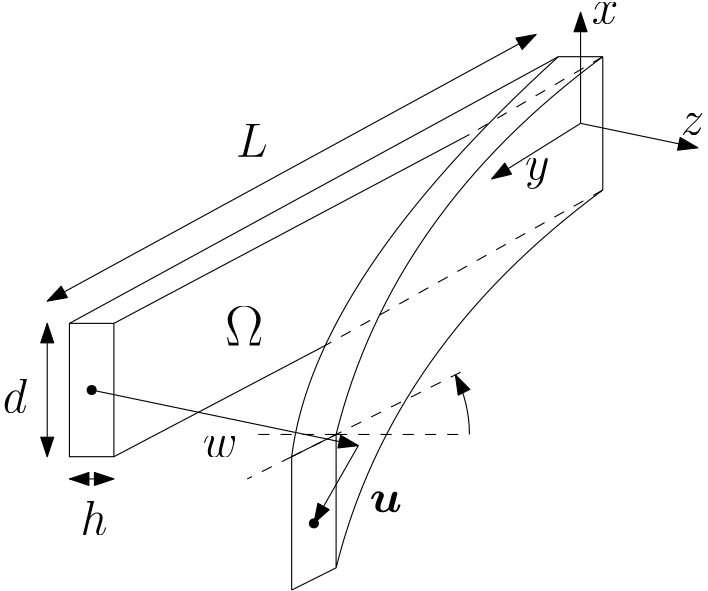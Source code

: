 <?xml version="1.0"?>
<!DOCTYPE ipe SYSTEM "ipe.dtd">
<ipe version="70218" creator="Ipe 7.2.26">
<info created="D:20210929140319" modified="D:20221021152735"/>
<preamble>\usepackage{bm}</preamble>
<ipestyle name="basic">
<symbol name="arrow/arc(spx)">
<path stroke="sym-stroke" fill="sym-stroke" pen="sym-pen">
0 0 m
-1 0.333 l
-1 -0.333 l
h
</path>
</symbol>
<symbol name="arrow/farc(spx)">
<path stroke="sym-stroke" fill="white" pen="sym-pen">
0 0 m
-1 0.333 l
-1 -0.333 l
h
</path>
</symbol>
<symbol name="arrow/ptarc(spx)">
<path stroke="sym-stroke" fill="sym-stroke" pen="sym-pen">
0 0 m
-1 0.333 l
-0.8 0 l
-1 -0.333 l
h
</path>
</symbol>
<symbol name="arrow/fptarc(spx)">
<path stroke="sym-stroke" fill="white" pen="sym-pen">
0 0 m
-1 0.333 l
-0.8 0 l
-1 -0.333 l
h
</path>
</symbol>
<symbol name="mark/circle(sx)" transformations="translations">
<path fill="sym-stroke">
0.6 0 0 0.6 0 0 e
0.4 0 0 0.4 0 0 e
</path>
</symbol>
<symbol name="mark/disk(sx)" transformations="translations">
<path fill="sym-stroke">
0.6 0 0 0.6 0 0 e
</path>
</symbol>
<symbol name="mark/fdisk(sfx)" transformations="translations">
<group>
<path fill="sym-fill">
0.5 0 0 0.5 0 0 e
</path>
<path fill="sym-stroke" fillrule="eofill">
0.6 0 0 0.6 0 0 e
0.4 0 0 0.4 0 0 e
</path>
</group>
</symbol>
<symbol name="mark/box(sx)" transformations="translations">
<path fill="sym-stroke" fillrule="eofill">
-0.6 -0.6 m
0.6 -0.6 l
0.6 0.6 l
-0.6 0.6 l
h
-0.4 -0.4 m
0.4 -0.4 l
0.4 0.4 l
-0.4 0.4 l
h
</path>
</symbol>
<symbol name="mark/square(sx)" transformations="translations">
<path fill="sym-stroke">
-0.6 -0.6 m
0.6 -0.6 l
0.6 0.6 l
-0.6 0.6 l
h
</path>
</symbol>
<symbol name="mark/fsquare(sfx)" transformations="translations">
<group>
<path fill="sym-fill">
-0.5 -0.5 m
0.5 -0.5 l
0.5 0.5 l
-0.5 0.5 l
h
</path>
<path fill="sym-stroke" fillrule="eofill">
-0.6 -0.6 m
0.6 -0.6 l
0.6 0.6 l
-0.6 0.6 l
h
-0.4 -0.4 m
0.4 -0.4 l
0.4 0.4 l
-0.4 0.4 l
h
</path>
</group>
</symbol>
<symbol name="mark/cross(sx)" transformations="translations">
<group>
<path fill="sym-stroke">
-0.43 -0.57 m
0.57 0.43 l
0.43 0.57 l
-0.57 -0.43 l
h
</path>
<path fill="sym-stroke">
-0.43 0.57 m
0.57 -0.43 l
0.43 -0.57 l
-0.57 0.43 l
h
</path>
</group>
</symbol>
<symbol name="arrow/fnormal(spx)">
<path stroke="sym-stroke" fill="white" pen="sym-pen">
0 0 m
-1 0.333 l
-1 -0.333 l
h
</path>
</symbol>
<symbol name="arrow/pointed(spx)">
<path stroke="sym-stroke" fill="sym-stroke" pen="sym-pen">
0 0 m
-1 0.333 l
-0.8 0 l
-1 -0.333 l
h
</path>
</symbol>
<symbol name="arrow/fpointed(spx)">
<path stroke="sym-stroke" fill="white" pen="sym-pen">
0 0 m
-1 0.333 l
-0.8 0 l
-1 -0.333 l
h
</path>
</symbol>
<symbol name="arrow/linear(spx)">
<path stroke="sym-stroke" pen="sym-pen">
-1 0.333 m
0 0 l
-1 -0.333 l
</path>
</symbol>
<symbol name="arrow/fdouble(spx)">
<path stroke="sym-stroke" fill="white" pen="sym-pen">
0 0 m
-1 0.333 l
-1 -0.333 l
h
-1 0 m
-2 0.333 l
-2 -0.333 l
h
</path>
</symbol>
<symbol name="arrow/double(spx)">
<path stroke="sym-stroke" fill="sym-stroke" pen="sym-pen">
0 0 m
-1 0.333 l
-1 -0.333 l
h
-1 0 m
-2 0.333 l
-2 -0.333 l
h
</path>
</symbol>
<anglesize name="22.5 deg" value="22.5"/>
<anglesize name="30 deg" value="30"/>
<anglesize name="45 deg" value="45"/>
<anglesize name="60 deg" value="60"/>
<anglesize name="90 deg" value="90"/>
<arrowsize name="large" value="10"/>
<arrowsize name="small" value="5"/>
<arrowsize name="tiny" value="3"/>
<color name="blue" value="0 0 1"/>
<color name="brown" value="0.647 0.165 0.165"/>
<color name="darkblue" value="0 0 0.545"/>
<color name="darkcyan" value="0 0.545 0.545"/>
<color name="darkgray" value="0.663"/>
<color name="darkgreen" value="0 0.392 0"/>
<color name="darkmagenta" value="0.545 0 0.545"/>
<color name="darkorange" value="1 0.549 0"/>
<color name="darkred" value="0.545 0 0"/>
<color name="gold" value="1 0.843 0"/>
<color name="gray" value="0.745"/>
<color name="green" value="0 1 0"/>
<color name="lightblue" value="0.678 0.847 0.902"/>
<color name="lightcyan" value="0.878 1 1"/>
<color name="lightgray" value="0.827"/>
<color name="lightgreen" value="0.565 0.933 0.565"/>
<color name="lightyellow" value="1 1 0.878"/>
<color name="navy" value="0 0 0.502"/>
<color name="orange" value="1 0.647 0"/>
<color name="pink" value="1 0.753 0.796"/>
<color name="purple" value="0.627 0.125 0.941"/>
<color name="red" value="1 0 0"/>
<color name="seagreen" value="0.18 0.545 0.341"/>
<color name="turquoise" value="0.251 0.878 0.816"/>
<color name="violet" value="0.933 0.51 0.933"/>
<color name="yellow" value="1 1 0"/>
<dashstyle name="dash dot dotted" value="[4 2 1 2 1 2] 0"/>
<dashstyle name="dash dotted" value="[4 2 1 2] 0"/>
<dashstyle name="dashed" value="[4] 0"/>
<dashstyle name="dotted" value="[1 3] 0"/>
<gridsize name="10 pts (~3.5 mm)" value="10"/>
<gridsize name="14 pts (~5 mm)" value="14"/>
<gridsize name="16 pts (~6 mm)" value="16"/>
<gridsize name="20 pts (~7 mm)" value="20"/>
<gridsize name="28 pts (~10 mm)" value="28"/>
<gridsize name="32 pts (~12 mm)" value="32"/>
<gridsize name="4 pts" value="4"/>
<gridsize name="56 pts (~20 mm)" value="56"/>
<gridsize name="8 pts (~3 mm)" value="8"/>
<opacity name="10%" value="0.1"/>
<opacity name="30%" value="0.3"/>
<opacity name="50%" value="0.5"/>
<opacity name="75%" value="0.75"/>
<pen name="fat" value="1.2"/>
<pen name="heavier" value="0.8"/>
<pen name="ultrafat" value="2"/>
<symbolsize name="large" value="5"/>
<symbolsize name="small" value="2"/>
<symbolsize name="tiny" value="1.1"/>
<textsize name="Huge" value="\Huge"/>
<textsize name="LARGE" value="\LARGE"/>
<textsize name="Large" value="\Large"/>
<textsize name="footnote" value="\footnotesize"/>
<textsize name="huge" value="\huge"/>
<textsize name="large" value="\large"/>
<textsize name="small" value="\small"/>
<textsize name="tiny" value="\tiny"/>
<textstyle name="center" begin="\begin{center}" end="\end{center}"/>
<textstyle name="item" begin="\begin{itemize}\item{}" end="\end{itemize}"/>
<textstyle name="itemize" begin="\begin{itemize}" end="\end{itemize}"/>
<tiling name="falling" angle="-60" step="4" width="1"/>
<tiling name="rising" angle="30" step="4" width="1"/>
</ipestyle>
<page>
<layer name="alpha"/>
<view layers="alpha" active="alpha"/>
<path layer="alpha" stroke="black" fill="gray">
80 640 m
64 640 l
</path>
<path stroke="black">
64 640 m
240 736 l
</path>
<path stroke="black">
64 640 m
64 592 l
80 592 l
80 640 l
</path>
<path stroke="black">
80 640 m
208 708 l
</path>
<path stroke="black" dash="dashed">
256 736 m
208 708 l
</path>
<path stroke="black">
80 592 m
156 632 l
</path>
<path stroke="black" dash="dashed">
256 688 m
156 632 l
</path>
<path stroke="black" arrow="normal/normal">
72 616 m
168 596 l
</path>
<path stroke="black" arrow="normal/normal">
168 596 m
152 568 l
</path>
<path stroke="black" arrow="normal/normal" rarrow="normal/normal">
56 648 m
232 744 l
</path>
<text matrix="1 0 0 1 0 -12" transformations="translations" pos="124 712" stroke="black" type="label" width="11.469" height="11.764" depth="0" valign="baseline" size="LARGE" style="math">L</text>
<path matrix="1 0 0 1 -176 -160" stroke="black" arrow="normal/normal" rarrow="normal/normal">
240 744 m
256 744 l
</path>
<text matrix="1 0 0 1 -180 -196" transformations="translations" pos="248 760" stroke="black" type="label" width="9.704" height="11.955" depth="0" valign="baseline" size="LARGE" style="math">h</text>
<use name="mark/disk(sx)" pos="72 616" size="normal" stroke="black"/>
<use name="mark/disk(sx)" pos="152 568" size="normal" stroke="black"/>
<path matrix="1 0 0 1 -240 0" stroke="black">
384 544 m
400 552 l
400 600 l
384 592 l
384 544 l
400 600 m
420 680
496 736 c
496 736 m
496 688 l
400 552 m
420 632
496 688 c
496 736 m
480 736 l
480 736 l
480 736 m
392 656
384 592 c
</path>
<path matrix="1 0 0 1 -8 0" stroke="black" arrow="normal/normal">
256 712 m
224 692 l
</path>
<text matrix="1 0 0 1 12 56" transformations="translations" pos="240 692" stroke="black" type="label" width="9.579" height="7.412" depth="0" valign="baseline" size="LARGE" style="math">x</text>
<text matrix="1 0 0 1 -48 -20" transformations="translations" pos="276 712" stroke="black" type="label" width="8.837" height="7.41" depth="3.35" valign="baseline" size="LARGE" style="math">y</text>
<path matrix="1.11111 0 0 1.11111 -36.4444 -79.1111" stroke="black" arrow="normal/normal">
256 712 m
256 748 l
</path>
<text matrix="1 0 0 1 20 -32" transformations="translations" pos="264 740" stroke="black" type="label" width="8.598" height="7.412" depth="0" valign="baseline" size="LARGE" style="math">z</text>
<text transformations="translations" pos="112 592" stroke="black" type="label" width="12.513" height="7.412" depth="0" valign="baseline" size="LARGE" style="math">w</text>
<text matrix="1 0 0 1 -8 0" transformations="translations" pos="180 572" stroke="black" type="label" width="11.724" height="7.651" depth="0" valign="baseline" size="LARGE" style="math">\bm{u}</text>
<path matrix="0.440039 0 0 0.440039 216.317 440.936" stroke="black" arrow="normal/normal">
72 616 m
168 596 l
</path>
<path stroke="black" arrow="normal/normal" rarrow="normal/normal">
56 592 m
56 640 l
</path>
<text matrix="1 0 0 1 0 -8" transformations="translations" pos="40 616" stroke="black" type="label" width="8.759" height="11.955" depth="0" valign="baseline" size="LARGE" style="math">d</text>
<text matrix="1 0 0 1 -4 -8" transformations="translations" pos="124 640" stroke="black" type="label" width="13.794" height="14.116" depth="0" valign="baseline" size="huge" style="math">\Omega</text>
<path stroke="black" dash="dashed">
160 600 m
132 600 l
</path>
<path stroke="black" dash="dashed">
144 592 m
208 624 l
</path>
<path stroke="black" dash="dashed">
144 592 m
128 584 l
</path>
<path stroke="black" dash="dashed">
160 600 m
208 600 l
</path>
<path stroke="black" arrow="normal/normal">
208 600 m
48 0 0 48 160 600 202.933 621.466 a
</path>
</page>
</ipe>
